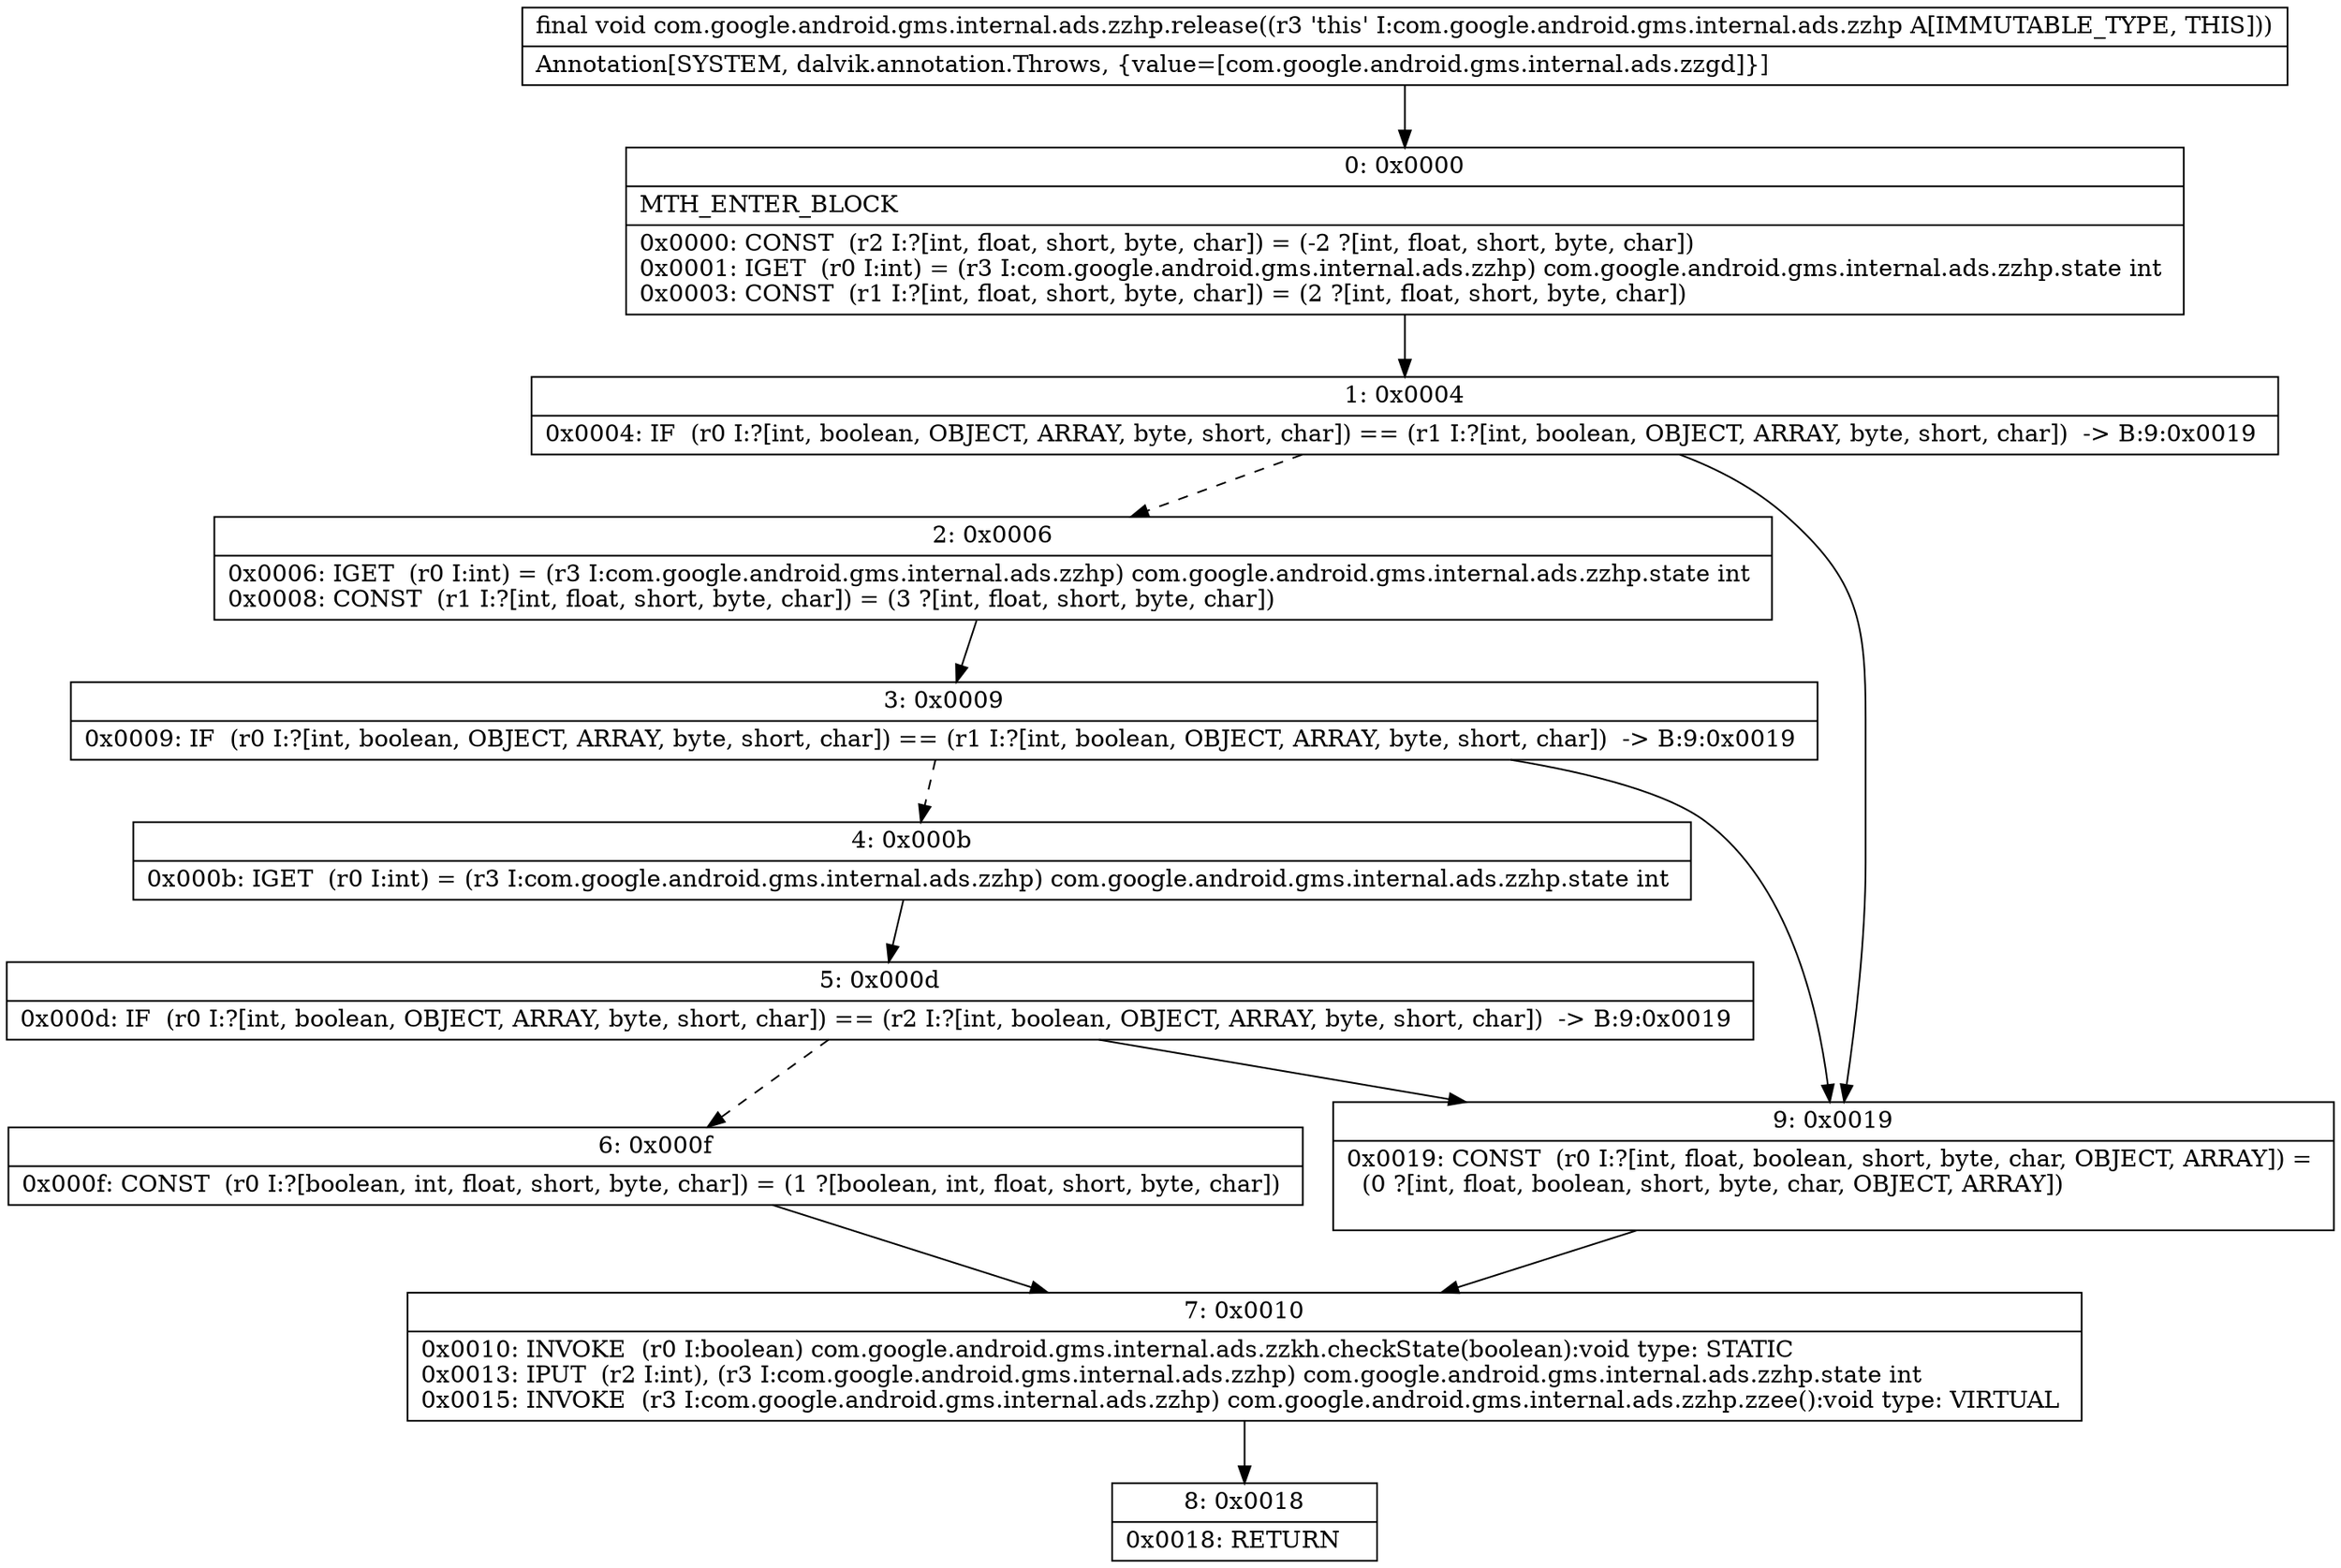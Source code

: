 digraph "CFG forcom.google.android.gms.internal.ads.zzhp.release()V" {
Node_0 [shape=record,label="{0\:\ 0x0000|MTH_ENTER_BLOCK\l|0x0000: CONST  (r2 I:?[int, float, short, byte, char]) = (\-2 ?[int, float, short, byte, char]) \l0x0001: IGET  (r0 I:int) = (r3 I:com.google.android.gms.internal.ads.zzhp) com.google.android.gms.internal.ads.zzhp.state int \l0x0003: CONST  (r1 I:?[int, float, short, byte, char]) = (2 ?[int, float, short, byte, char]) \l}"];
Node_1 [shape=record,label="{1\:\ 0x0004|0x0004: IF  (r0 I:?[int, boolean, OBJECT, ARRAY, byte, short, char]) == (r1 I:?[int, boolean, OBJECT, ARRAY, byte, short, char])  \-\> B:9:0x0019 \l}"];
Node_2 [shape=record,label="{2\:\ 0x0006|0x0006: IGET  (r0 I:int) = (r3 I:com.google.android.gms.internal.ads.zzhp) com.google.android.gms.internal.ads.zzhp.state int \l0x0008: CONST  (r1 I:?[int, float, short, byte, char]) = (3 ?[int, float, short, byte, char]) \l}"];
Node_3 [shape=record,label="{3\:\ 0x0009|0x0009: IF  (r0 I:?[int, boolean, OBJECT, ARRAY, byte, short, char]) == (r1 I:?[int, boolean, OBJECT, ARRAY, byte, short, char])  \-\> B:9:0x0019 \l}"];
Node_4 [shape=record,label="{4\:\ 0x000b|0x000b: IGET  (r0 I:int) = (r3 I:com.google.android.gms.internal.ads.zzhp) com.google.android.gms.internal.ads.zzhp.state int \l}"];
Node_5 [shape=record,label="{5\:\ 0x000d|0x000d: IF  (r0 I:?[int, boolean, OBJECT, ARRAY, byte, short, char]) == (r2 I:?[int, boolean, OBJECT, ARRAY, byte, short, char])  \-\> B:9:0x0019 \l}"];
Node_6 [shape=record,label="{6\:\ 0x000f|0x000f: CONST  (r0 I:?[boolean, int, float, short, byte, char]) = (1 ?[boolean, int, float, short, byte, char]) \l}"];
Node_7 [shape=record,label="{7\:\ 0x0010|0x0010: INVOKE  (r0 I:boolean) com.google.android.gms.internal.ads.zzkh.checkState(boolean):void type: STATIC \l0x0013: IPUT  (r2 I:int), (r3 I:com.google.android.gms.internal.ads.zzhp) com.google.android.gms.internal.ads.zzhp.state int \l0x0015: INVOKE  (r3 I:com.google.android.gms.internal.ads.zzhp) com.google.android.gms.internal.ads.zzhp.zzee():void type: VIRTUAL \l}"];
Node_8 [shape=record,label="{8\:\ 0x0018|0x0018: RETURN   \l}"];
Node_9 [shape=record,label="{9\:\ 0x0019|0x0019: CONST  (r0 I:?[int, float, boolean, short, byte, char, OBJECT, ARRAY]) = \l  (0 ?[int, float, boolean, short, byte, char, OBJECT, ARRAY])\l \l}"];
MethodNode[shape=record,label="{final void com.google.android.gms.internal.ads.zzhp.release((r3 'this' I:com.google.android.gms.internal.ads.zzhp A[IMMUTABLE_TYPE, THIS]))  | Annotation[SYSTEM, dalvik.annotation.Throws, \{value=[com.google.android.gms.internal.ads.zzgd]\}]\l}"];
MethodNode -> Node_0;
Node_0 -> Node_1;
Node_1 -> Node_2[style=dashed];
Node_1 -> Node_9;
Node_2 -> Node_3;
Node_3 -> Node_4[style=dashed];
Node_3 -> Node_9;
Node_4 -> Node_5;
Node_5 -> Node_6[style=dashed];
Node_5 -> Node_9;
Node_6 -> Node_7;
Node_7 -> Node_8;
Node_9 -> Node_7;
}

